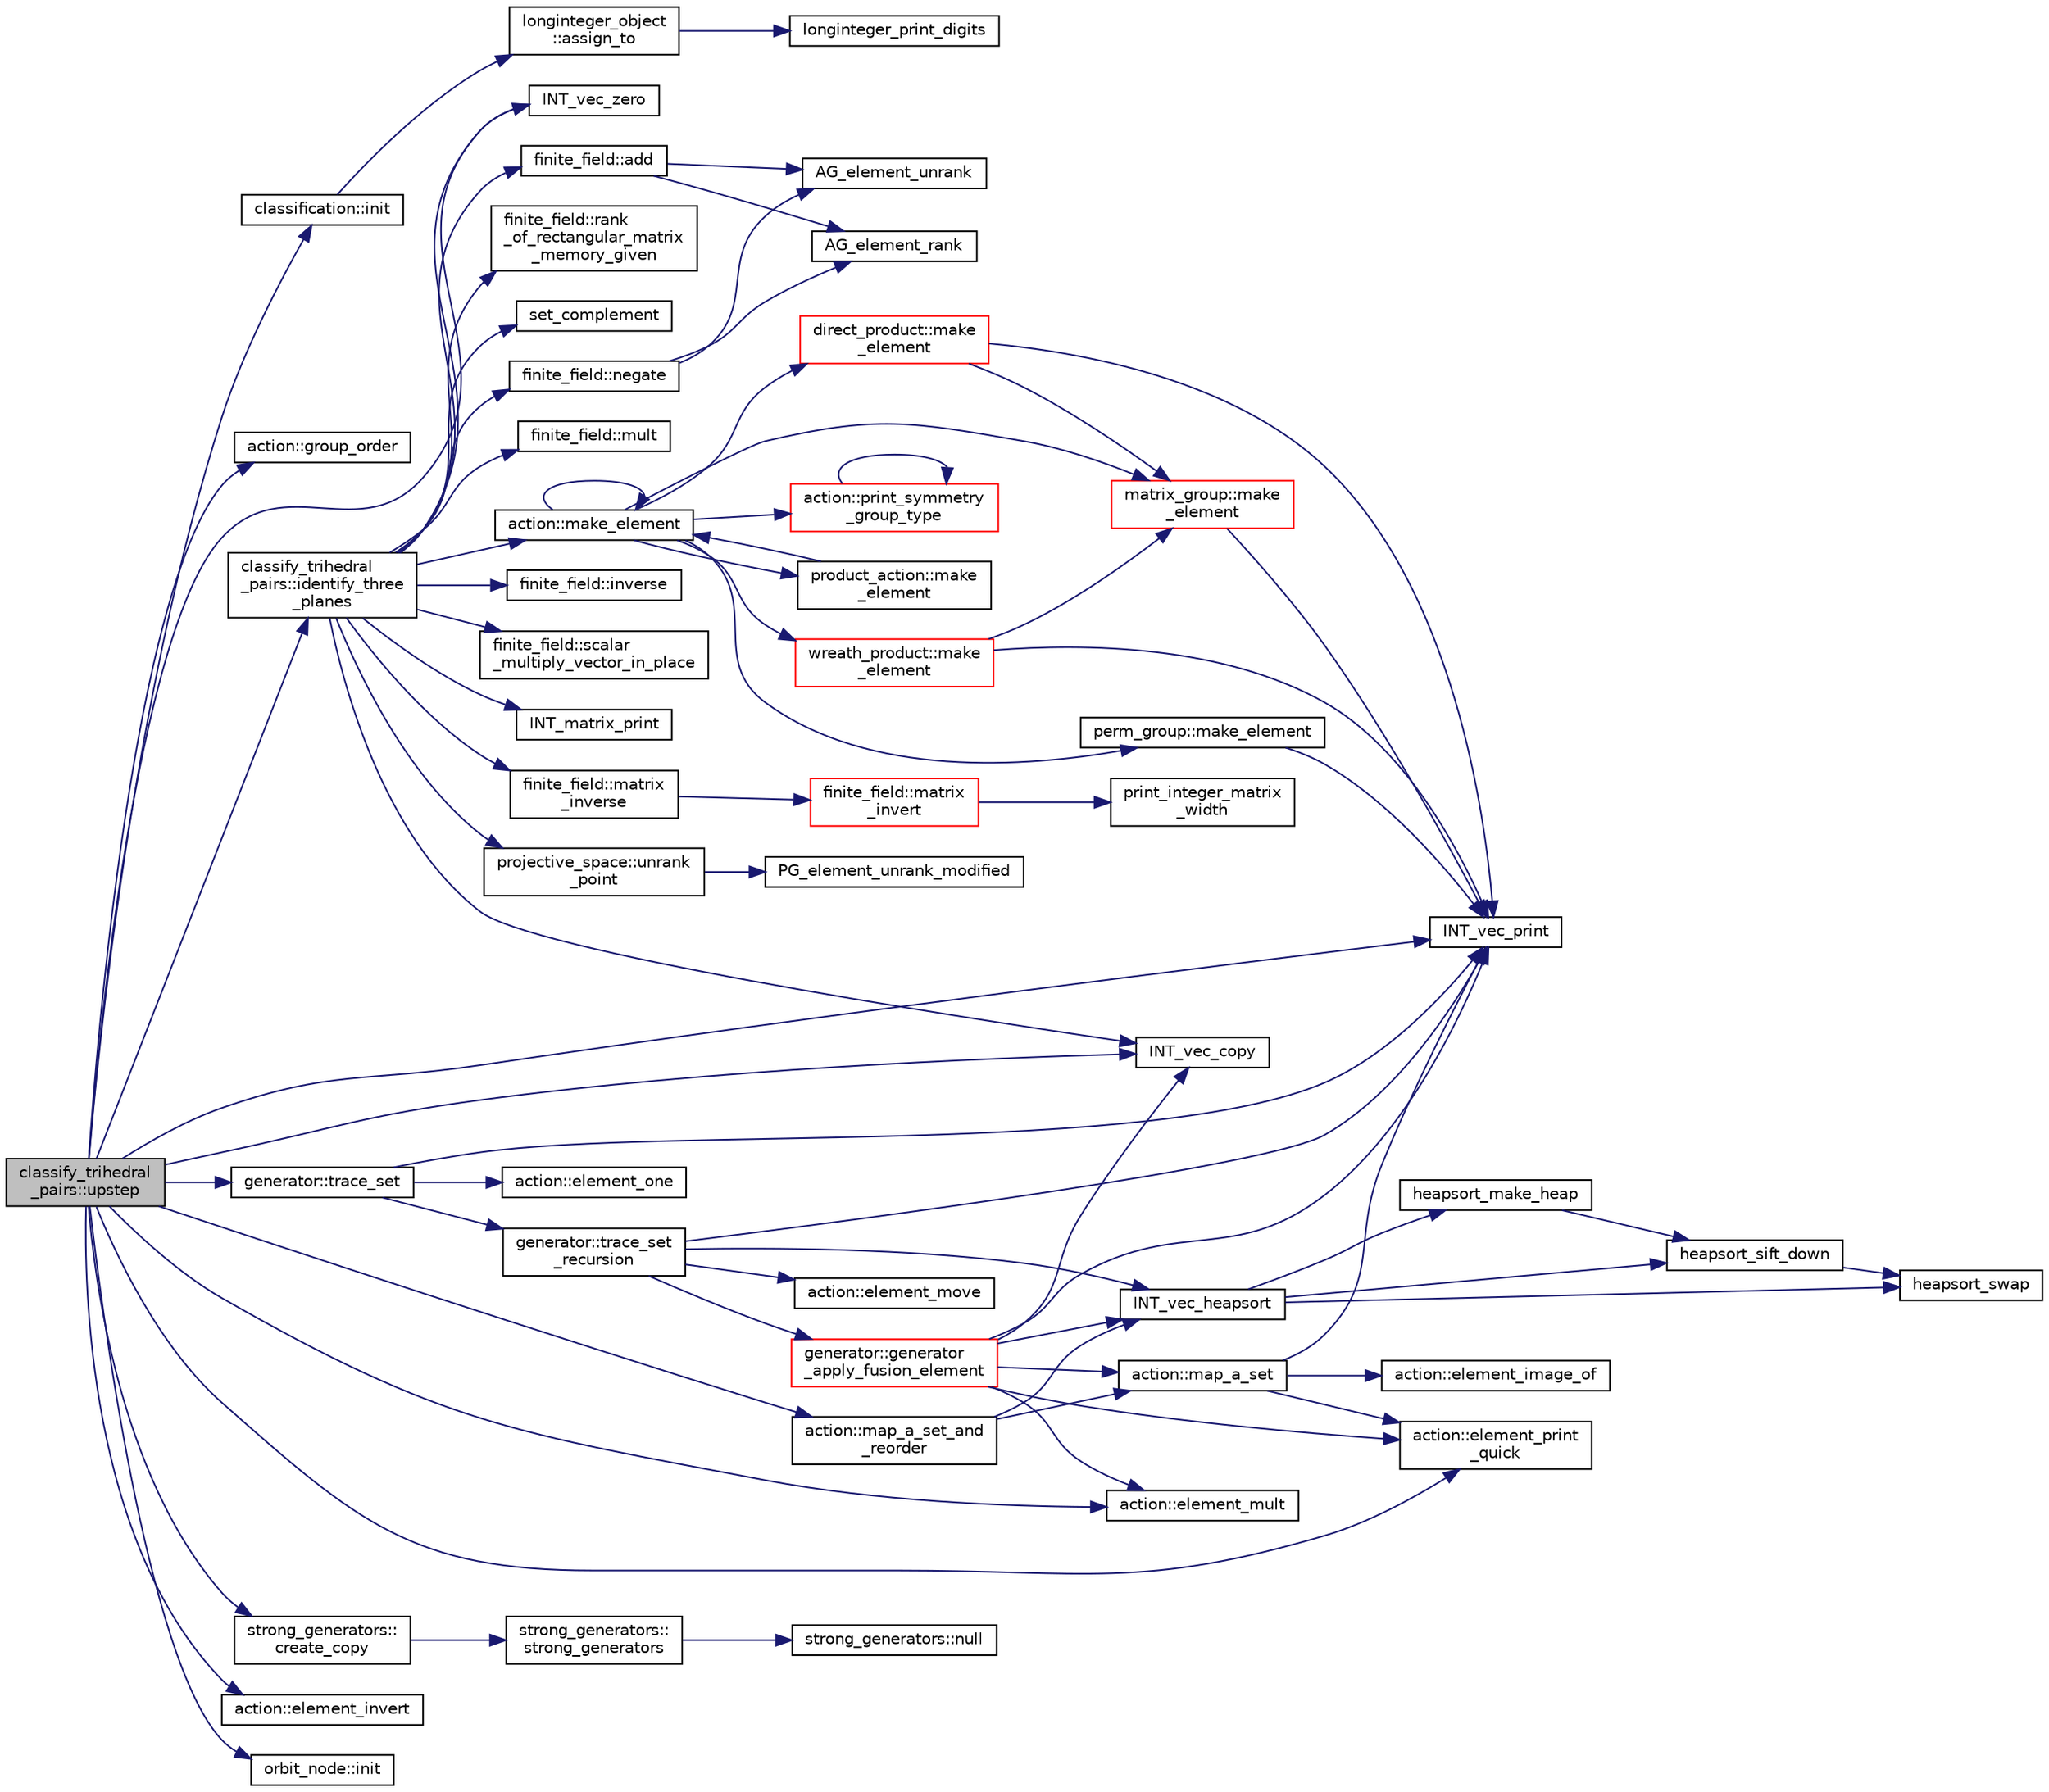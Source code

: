 digraph "classify_trihedral_pairs::upstep"
{
  edge [fontname="Helvetica",fontsize="10",labelfontname="Helvetica",labelfontsize="10"];
  node [fontname="Helvetica",fontsize="10",shape=record];
  rankdir="LR";
  Node2258 [label="classify_trihedral\l_pairs::upstep",height=0.2,width=0.4,color="black", fillcolor="grey75", style="filled", fontcolor="black"];
  Node2258 -> Node2259 [color="midnightblue",fontsize="10",style="solid",fontname="Helvetica"];
  Node2259 [label="INT_vec_zero",height=0.2,width=0.4,color="black", fillcolor="white", style="filled",URL="$df/dbf/sajeeb_8_c.html#aa8c9c7977203577026080f546fe4980f"];
  Node2258 -> Node2260 [color="midnightblue",fontsize="10",style="solid",fontname="Helvetica"];
  Node2260 [label="action::group_order",height=0.2,width=0.4,color="black", fillcolor="white", style="filled",URL="$d2/d86/classaction.html#ad1f69adb27041311d2e7be96e39388d4"];
  Node2258 -> Node2261 [color="midnightblue",fontsize="10",style="solid",fontname="Helvetica"];
  Node2261 [label="classification::init",height=0.2,width=0.4,color="black", fillcolor="white", style="filled",URL="$d0/dff/classclassification.html#ac299170ae2796ee29a2a509ec0641125"];
  Node2261 -> Node2262 [color="midnightblue",fontsize="10",style="solid",fontname="Helvetica"];
  Node2262 [label="longinteger_object\l::assign_to",height=0.2,width=0.4,color="black", fillcolor="white", style="filled",URL="$dd/d7e/classlonginteger__object.html#a891b9d0947bfce181245ab5cffe9482a"];
  Node2262 -> Node2263 [color="midnightblue",fontsize="10",style="solid",fontname="Helvetica"];
  Node2263 [label="longinteger_print_digits",height=0.2,width=0.4,color="black", fillcolor="white", style="filled",URL="$de/dc5/algebra__and__number__theory_8h.html#ac2bac7b12f5b6440b8dad275cd7a157d"];
  Node2258 -> Node2264 [color="midnightblue",fontsize="10",style="solid",fontname="Helvetica"];
  Node2264 [label="INT_vec_copy",height=0.2,width=0.4,color="black", fillcolor="white", style="filled",URL="$df/dbf/sajeeb_8_c.html#ac2d875e27e009af6ec04d17254d11075"];
  Node2258 -> Node2265 [color="midnightblue",fontsize="10",style="solid",fontname="Helvetica"];
  Node2265 [label="INT_vec_print",height=0.2,width=0.4,color="black", fillcolor="white", style="filled",URL="$df/dbf/sajeeb_8_c.html#a79a5901af0b47dd0d694109543c027fe"];
  Node2258 -> Node2266 [color="midnightblue",fontsize="10",style="solid",fontname="Helvetica"];
  Node2266 [label="classify_trihedral\l_pairs::identify_three\l_planes",height=0.2,width=0.4,color="black", fillcolor="white", style="filled",URL="$d1/d21/classclassify__trihedral__pairs.html#a0c39bec96db456430eb119aa573f6d25"];
  Node2266 -> Node2267 [color="midnightblue",fontsize="10",style="solid",fontname="Helvetica"];
  Node2267 [label="projective_space::unrank\l_point",height=0.2,width=0.4,color="black", fillcolor="white", style="filled",URL="$d2/d17/classprojective__space.html#a3cb7917af4c5f1590b660d4bf907e0fa"];
  Node2267 -> Node2268 [color="midnightblue",fontsize="10",style="solid",fontname="Helvetica"];
  Node2268 [label="PG_element_unrank_modified",height=0.2,width=0.4,color="black", fillcolor="white", style="filled",URL="$d4/d67/geometry_8h.html#a83ae9b605d496f6a90345303f6efae64"];
  Node2266 -> Node2264 [color="midnightblue",fontsize="10",style="solid",fontname="Helvetica"];
  Node2266 -> Node2269 [color="midnightblue",fontsize="10",style="solid",fontname="Helvetica"];
  Node2269 [label="finite_field::rank\l_of_rectangular_matrix\l_memory_given",height=0.2,width=0.4,color="black", fillcolor="white", style="filled",URL="$df/d5a/classfinite__field.html#a264a664b2b42be02d0bf919e058eb358"];
  Node2266 -> Node2270 [color="midnightblue",fontsize="10",style="solid",fontname="Helvetica"];
  Node2270 [label="set_complement",height=0.2,width=0.4,color="black", fillcolor="white", style="filled",URL="$d2/d7c/combinatorics_8_c.html#ab7dc77f73fc69bb15dbec52aba503c3b"];
  Node2266 -> Node2271 [color="midnightblue",fontsize="10",style="solid",fontname="Helvetica"];
  Node2271 [label="finite_field::add",height=0.2,width=0.4,color="black", fillcolor="white", style="filled",URL="$df/d5a/classfinite__field.html#a8f12328a27500f3c7be0c849ebbc9d14"];
  Node2271 -> Node2272 [color="midnightblue",fontsize="10",style="solid",fontname="Helvetica"];
  Node2272 [label="AG_element_unrank",height=0.2,width=0.4,color="black", fillcolor="white", style="filled",URL="$d4/d67/geometry_8h.html#a4a33b86c87b2879b97cfa1327abe2885"];
  Node2271 -> Node2273 [color="midnightblue",fontsize="10",style="solid",fontname="Helvetica"];
  Node2273 [label="AG_element_rank",height=0.2,width=0.4,color="black", fillcolor="white", style="filled",URL="$d4/d67/geometry_8h.html#ab2ac908d07dd8038fd996e26bdc75c17"];
  Node2266 -> Node2274 [color="midnightblue",fontsize="10",style="solid",fontname="Helvetica"];
  Node2274 [label="finite_field::mult",height=0.2,width=0.4,color="black", fillcolor="white", style="filled",URL="$df/d5a/classfinite__field.html#a24fb5917aa6d4d656fd855b7f44a13b0"];
  Node2266 -> Node2275 [color="midnightblue",fontsize="10",style="solid",fontname="Helvetica"];
  Node2275 [label="finite_field::negate",height=0.2,width=0.4,color="black", fillcolor="white", style="filled",URL="$df/d5a/classfinite__field.html#aa9d798298f25d4a9262b5bc5f1733e31"];
  Node2275 -> Node2272 [color="midnightblue",fontsize="10",style="solid",fontname="Helvetica"];
  Node2275 -> Node2273 [color="midnightblue",fontsize="10",style="solid",fontname="Helvetica"];
  Node2266 -> Node2276 [color="midnightblue",fontsize="10",style="solid",fontname="Helvetica"];
  Node2276 [label="finite_field::inverse",height=0.2,width=0.4,color="black", fillcolor="white", style="filled",URL="$df/d5a/classfinite__field.html#a69f2a12c01e70b7ce2d115c5221c9cdd"];
  Node2266 -> Node2277 [color="midnightblue",fontsize="10",style="solid",fontname="Helvetica"];
  Node2277 [label="finite_field::scalar\l_multiply_vector_in_place",height=0.2,width=0.4,color="black", fillcolor="white", style="filled",URL="$df/d5a/classfinite__field.html#ab9b0987ee489bda0ad9027bbe3b3a930"];
  Node2266 -> Node2259 [color="midnightblue",fontsize="10",style="solid",fontname="Helvetica"];
  Node2266 -> Node2278 [color="midnightblue",fontsize="10",style="solid",fontname="Helvetica"];
  Node2278 [label="INT_matrix_print",height=0.2,width=0.4,color="black", fillcolor="white", style="filled",URL="$d5/db4/io__and__os_8h.html#afd4180a24bef3a2b584668a4eaf607ff"];
  Node2266 -> Node2279 [color="midnightblue",fontsize="10",style="solid",fontname="Helvetica"];
  Node2279 [label="finite_field::matrix\l_inverse",height=0.2,width=0.4,color="black", fillcolor="white", style="filled",URL="$df/d5a/classfinite__field.html#a3ef088739ceac47367f4b328697726a5"];
  Node2279 -> Node2280 [color="midnightblue",fontsize="10",style="solid",fontname="Helvetica"];
  Node2280 [label="finite_field::matrix\l_invert",height=0.2,width=0.4,color="red", fillcolor="white", style="filled",URL="$df/d5a/classfinite__field.html#a4c017c0edc20fefef3da0db4ef4248f7"];
  Node2280 -> Node2281 [color="midnightblue",fontsize="10",style="solid",fontname="Helvetica"];
  Node2281 [label="print_integer_matrix\l_width",height=0.2,width=0.4,color="black", fillcolor="white", style="filled",URL="$d5/db4/io__and__os_8h.html#aa78f3e73fc2179251bd15adbcc31573f"];
  Node2266 -> Node2285 [color="midnightblue",fontsize="10",style="solid",fontname="Helvetica"];
  Node2285 [label="action::make_element",height=0.2,width=0.4,color="black", fillcolor="white", style="filled",URL="$d2/d86/classaction.html#a920fa2a27583fb60bae10e7b282cdd1d"];
  Node2285 -> Node2286 [color="midnightblue",fontsize="10",style="solid",fontname="Helvetica"];
  Node2286 [label="product_action::make\l_element",height=0.2,width=0.4,color="black", fillcolor="white", style="filled",URL="$d8/d74/classproduct__action.html#a1d16f9f3a4be7b3ed6ce0825612a3cd8"];
  Node2286 -> Node2285 [color="midnightblue",fontsize="10",style="solid",fontname="Helvetica"];
  Node2285 -> Node2285 [color="midnightblue",fontsize="10",style="solid",fontname="Helvetica"];
  Node2285 -> Node2287 [color="midnightblue",fontsize="10",style="solid",fontname="Helvetica"];
  Node2287 [label="matrix_group::make\l_element",height=0.2,width=0.4,color="red", fillcolor="white", style="filled",URL="$d3/ded/classmatrix__group.html#adf67c0031ec58afbbc545e65a1cf6845"];
  Node2287 -> Node2265 [color="midnightblue",fontsize="10",style="solid",fontname="Helvetica"];
  Node2285 -> Node2302 [color="midnightblue",fontsize="10",style="solid",fontname="Helvetica"];
  Node2302 [label="wreath_product::make\l_element",height=0.2,width=0.4,color="red", fillcolor="white", style="filled",URL="$d8/dfa/classwreath__product.html#ac47838a579877034b1d2b4cd897625c1"];
  Node2302 -> Node2265 [color="midnightblue",fontsize="10",style="solid",fontname="Helvetica"];
  Node2302 -> Node2287 [color="midnightblue",fontsize="10",style="solid",fontname="Helvetica"];
  Node2285 -> Node2305 [color="midnightblue",fontsize="10",style="solid",fontname="Helvetica"];
  Node2305 [label="direct_product::make\l_element",height=0.2,width=0.4,color="red", fillcolor="white", style="filled",URL="$dc/daf/classdirect__product.html#a776efa4be66f9b0481d1f012a14c9dde"];
  Node2305 -> Node2265 [color="midnightblue",fontsize="10",style="solid",fontname="Helvetica"];
  Node2305 -> Node2287 [color="midnightblue",fontsize="10",style="solid",fontname="Helvetica"];
  Node2285 -> Node2308 [color="midnightblue",fontsize="10",style="solid",fontname="Helvetica"];
  Node2308 [label="perm_group::make_element",height=0.2,width=0.4,color="black", fillcolor="white", style="filled",URL="$df/d0a/classperm__group.html#a52c1c9e55966809c1e30aad80df87774"];
  Node2308 -> Node2265 [color="midnightblue",fontsize="10",style="solid",fontname="Helvetica"];
  Node2285 -> Node2309 [color="midnightblue",fontsize="10",style="solid",fontname="Helvetica"];
  Node2309 [label="action::print_symmetry\l_group_type",height=0.2,width=0.4,color="red", fillcolor="white", style="filled",URL="$d2/d86/classaction.html#aed811766c7e64fe2c853df8b0b67aa6e"];
  Node2309 -> Node2309 [color="midnightblue",fontsize="10",style="solid",fontname="Helvetica"];
  Node2258 -> Node2311 [color="midnightblue",fontsize="10",style="solid",fontname="Helvetica"];
  Node2311 [label="action::element_print\l_quick",height=0.2,width=0.4,color="black", fillcolor="white", style="filled",URL="$d2/d86/classaction.html#a4844680cf6750396f76494a28655265b"];
  Node2258 -> Node2312 [color="midnightblue",fontsize="10",style="solid",fontname="Helvetica"];
  Node2312 [label="action::map_a_set_and\l_reorder",height=0.2,width=0.4,color="black", fillcolor="white", style="filled",URL="$d2/d86/classaction.html#affe38c85a0ff3cb34d233afa7b4aea35"];
  Node2312 -> Node2313 [color="midnightblue",fontsize="10",style="solid",fontname="Helvetica"];
  Node2313 [label="action::map_a_set",height=0.2,width=0.4,color="black", fillcolor="white", style="filled",URL="$d2/d86/classaction.html#a600e542e5aeca2a46f18110e027947e0"];
  Node2313 -> Node2311 [color="midnightblue",fontsize="10",style="solid",fontname="Helvetica"];
  Node2313 -> Node2265 [color="midnightblue",fontsize="10",style="solid",fontname="Helvetica"];
  Node2313 -> Node2314 [color="midnightblue",fontsize="10",style="solid",fontname="Helvetica"];
  Node2314 [label="action::element_image_of",height=0.2,width=0.4,color="black", fillcolor="white", style="filled",URL="$d2/d86/classaction.html#ae09559d4537a048fc860f8a74a31393d"];
  Node2312 -> Node2315 [color="midnightblue",fontsize="10",style="solid",fontname="Helvetica"];
  Node2315 [label="INT_vec_heapsort",height=0.2,width=0.4,color="black", fillcolor="white", style="filled",URL="$d5/de2/foundations_2data__structures_2data__structures_8h.html#a3590ad9987f801fbfc94634300182f39"];
  Node2315 -> Node2316 [color="midnightblue",fontsize="10",style="solid",fontname="Helvetica"];
  Node2316 [label="heapsort_make_heap",height=0.2,width=0.4,color="black", fillcolor="white", style="filled",URL="$d4/dd7/sorting_8_c.html#a42f24453d7d77eeb1338ebd1a13cfdbb"];
  Node2316 -> Node2317 [color="midnightblue",fontsize="10",style="solid",fontname="Helvetica"];
  Node2317 [label="heapsort_sift_down",height=0.2,width=0.4,color="black", fillcolor="white", style="filled",URL="$d4/dd7/sorting_8_c.html#a65cbb1a6a3f01f511673705437ddc18b"];
  Node2317 -> Node2318 [color="midnightblue",fontsize="10",style="solid",fontname="Helvetica"];
  Node2318 [label="heapsort_swap",height=0.2,width=0.4,color="black", fillcolor="white", style="filled",URL="$d4/dd7/sorting_8_c.html#a8f048362e6065297b19b6975bcbbfcc6"];
  Node2315 -> Node2318 [color="midnightblue",fontsize="10",style="solid",fontname="Helvetica"];
  Node2315 -> Node2317 [color="midnightblue",fontsize="10",style="solid",fontname="Helvetica"];
  Node2258 -> Node2319 [color="midnightblue",fontsize="10",style="solid",fontname="Helvetica"];
  Node2319 [label="generator::trace_set",height=0.2,width=0.4,color="black", fillcolor="white", style="filled",URL="$d7/d73/classgenerator.html#ae34b55cbb999d9b2aa9dacc8748de0b2"];
  Node2319 -> Node2265 [color="midnightblue",fontsize="10",style="solid",fontname="Helvetica"];
  Node2319 -> Node2320 [color="midnightblue",fontsize="10",style="solid",fontname="Helvetica"];
  Node2320 [label="action::element_one",height=0.2,width=0.4,color="black", fillcolor="white", style="filled",URL="$d2/d86/classaction.html#a780a105daf04d6d1fe7e2f63b3c88e3b"];
  Node2319 -> Node2321 [color="midnightblue",fontsize="10",style="solid",fontname="Helvetica"];
  Node2321 [label="generator::trace_set\l_recursion",height=0.2,width=0.4,color="black", fillcolor="white", style="filled",URL="$d7/d73/classgenerator.html#aede118133e199ff6a1a381c7da8366b4"];
  Node2321 -> Node2265 [color="midnightblue",fontsize="10",style="solid",fontname="Helvetica"];
  Node2321 -> Node2315 [color="midnightblue",fontsize="10",style="solid",fontname="Helvetica"];
  Node2321 -> Node2322 [color="midnightblue",fontsize="10",style="solid",fontname="Helvetica"];
  Node2322 [label="generator::generator\l_apply_fusion_element",height=0.2,width=0.4,color="red", fillcolor="white", style="filled",URL="$d7/d73/classgenerator.html#a5e555672da45c6fbc2c5b2d2aa9bb537"];
  Node2322 -> Node2311 [color="midnightblue",fontsize="10",style="solid",fontname="Helvetica"];
  Node2322 -> Node2265 [color="midnightblue",fontsize="10",style="solid",fontname="Helvetica"];
  Node2322 -> Node2313 [color="midnightblue",fontsize="10",style="solid",fontname="Helvetica"];
  Node2322 -> Node2336 [color="midnightblue",fontsize="10",style="solid",fontname="Helvetica"];
  Node2336 [label="action::element_mult",height=0.2,width=0.4,color="black", fillcolor="white", style="filled",URL="$d2/d86/classaction.html#ae9e36b2cae1f0f7bd7144097fa9a34b3"];
  Node2322 -> Node2264 [color="midnightblue",fontsize="10",style="solid",fontname="Helvetica"];
  Node2322 -> Node2315 [color="midnightblue",fontsize="10",style="solid",fontname="Helvetica"];
  Node2321 -> Node2334 [color="midnightblue",fontsize="10",style="solid",fontname="Helvetica"];
  Node2334 [label="action::element_move",height=0.2,width=0.4,color="black", fillcolor="white", style="filled",URL="$d2/d86/classaction.html#a550947491bbb534d3d7951f50198a874"];
  Node2258 -> Node2336 [color="midnightblue",fontsize="10",style="solid",fontname="Helvetica"];
  Node2258 -> Node2349 [color="midnightblue",fontsize="10",style="solid",fontname="Helvetica"];
  Node2349 [label="strong_generators::\lcreate_copy",height=0.2,width=0.4,color="black", fillcolor="white", style="filled",URL="$dc/d09/classstrong__generators.html#ae8c60a4267aedfe7ba379fb939bd9853"];
  Node2349 -> Node2350 [color="midnightblue",fontsize="10",style="solid",fontname="Helvetica"];
  Node2350 [label="strong_generators::\lstrong_generators",height=0.2,width=0.4,color="black", fillcolor="white", style="filled",URL="$dc/d09/classstrong__generators.html#a21fe01627384464cd600bd858acb6c40"];
  Node2350 -> Node2351 [color="midnightblue",fontsize="10",style="solid",fontname="Helvetica"];
  Node2351 [label="strong_generators::null",height=0.2,width=0.4,color="black", fillcolor="white", style="filled",URL="$dc/d09/classstrong__generators.html#a6c749e2b2e07381b291f76a3841334f0"];
  Node2258 -> Node2352 [color="midnightblue",fontsize="10",style="solid",fontname="Helvetica"];
  Node2352 [label="action::element_invert",height=0.2,width=0.4,color="black", fillcolor="white", style="filled",URL="$d2/d86/classaction.html#aa4bd01e338497714586636751fcef436"];
  Node2258 -> Node2353 [color="midnightblue",fontsize="10",style="solid",fontname="Helvetica"];
  Node2353 [label="orbit_node::init",height=0.2,width=0.4,color="black", fillcolor="white", style="filled",URL="$de/df0/classorbit__node.html#a9ebab01e3e2190f89c8c513e8de94487"];
}
